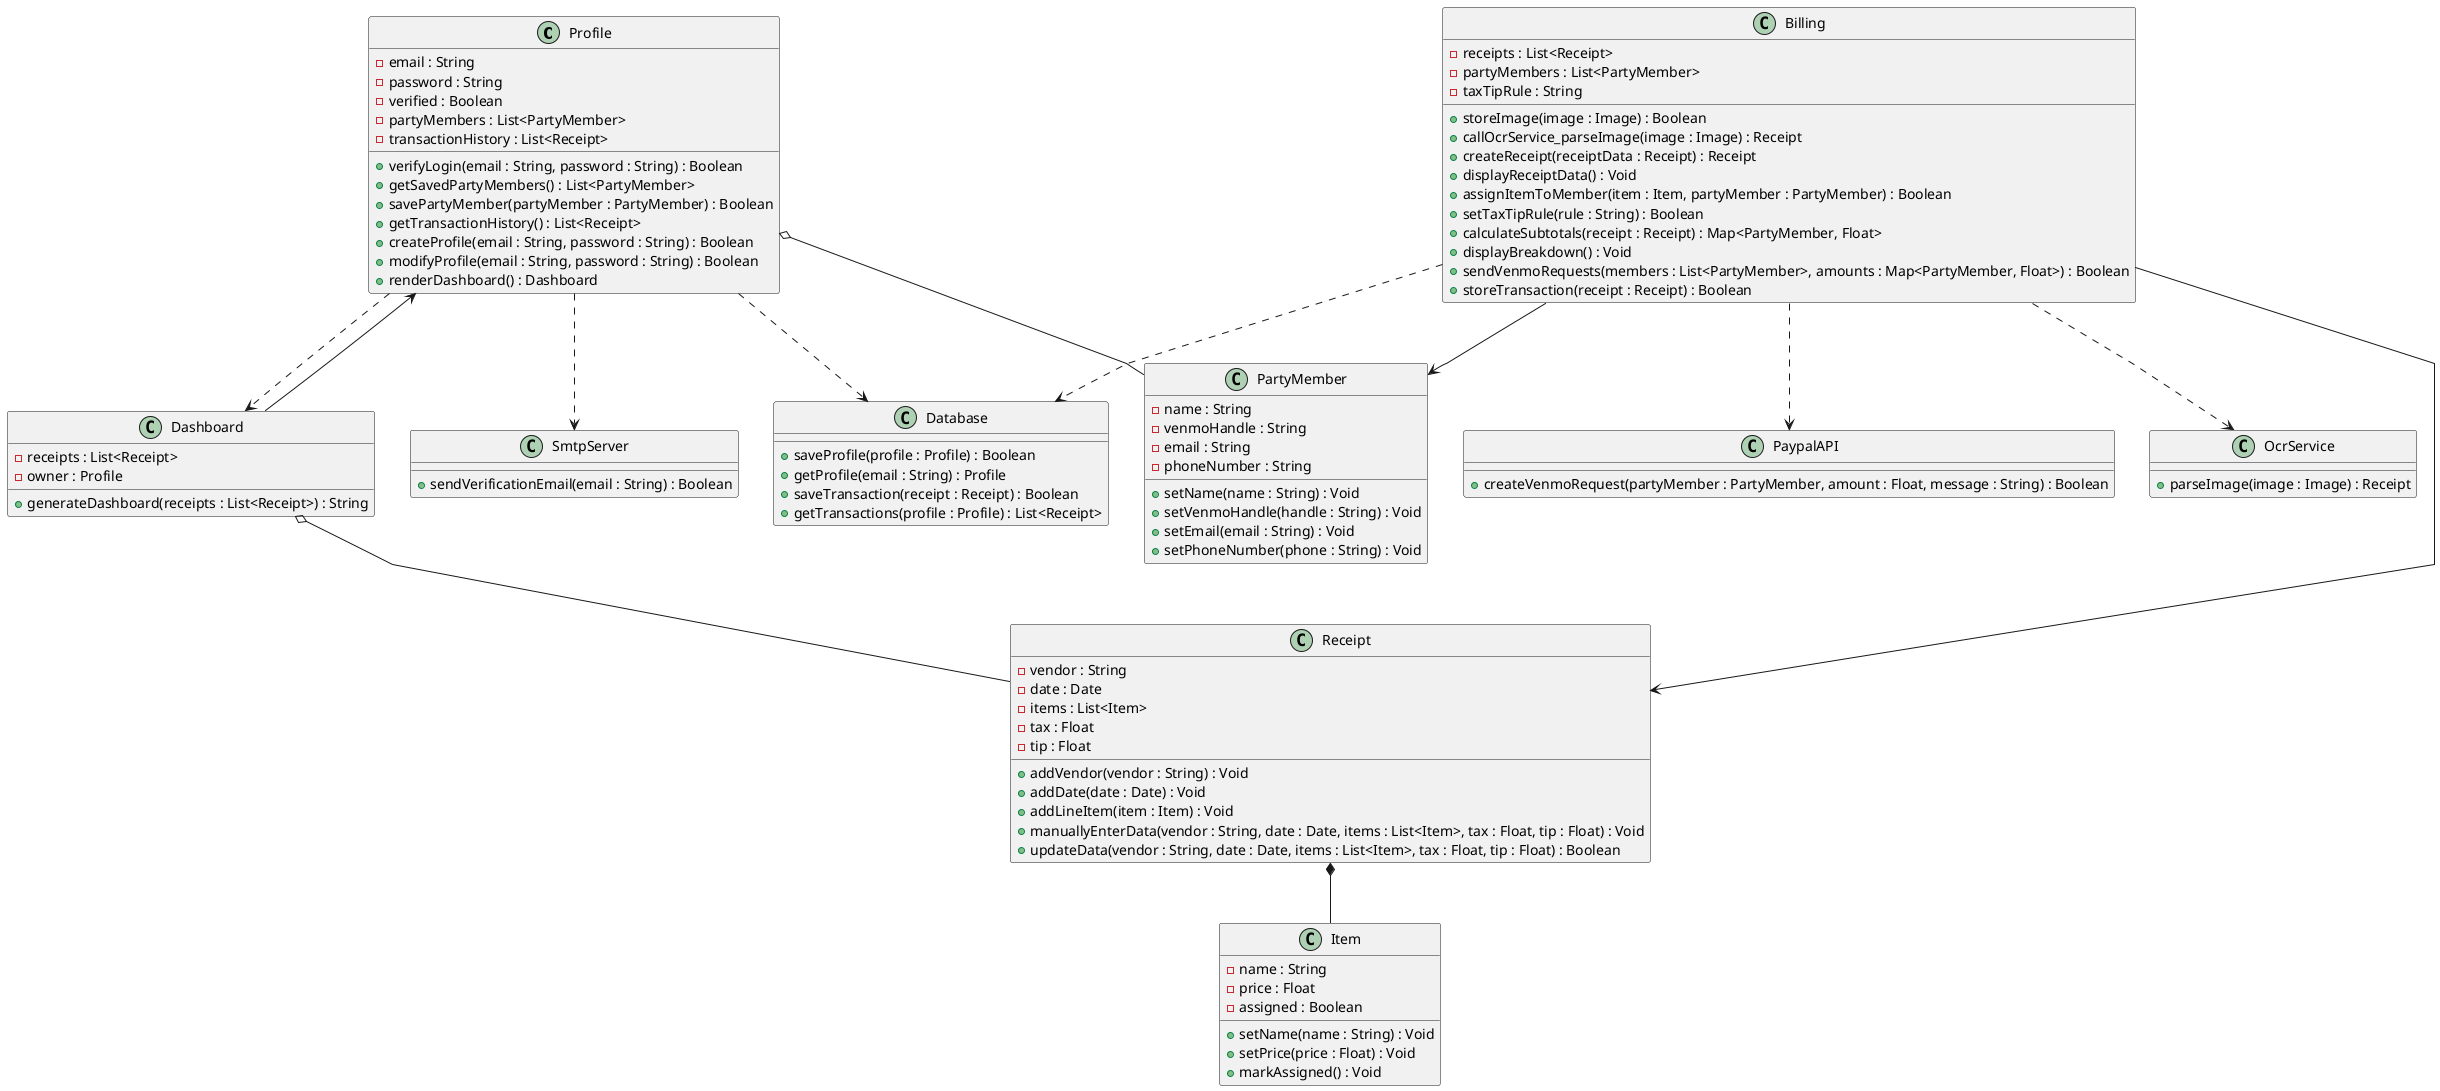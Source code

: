 @startuml

skinparam linetype polyline

class Profile {
    - email : String
    - password : String
    - verified : Boolean
    - partyMembers : List<PartyMember>
    - transactionHistory : List<Receipt>
    + verifyLogin(email : String, password : String) : Boolean
    + getSavedPartyMembers() : List<PartyMember>
    + savePartyMember(partyMember : PartyMember) : Boolean
    + getTransactionHistory() : List<Receipt>
    + createProfile(email : String, password : String) : Boolean
    + modifyProfile(email : String, password : String) : Boolean
    + renderDashboard() : Dashboard
}

class Dashboard {
    - receipts : List<Receipt>
    - owner : Profile
    + generateDashboard(receipts : List<Receipt>) : String
}

class Billing {
    - receipts : List<Receipt>
    - partyMembers : List<PartyMember>
    - taxTipRule : String
    + storeImage(image : Image) : Boolean
    + callOcrService_parseImage(image : Image) : Receipt
    + createReceipt(receiptData : Receipt) : Receipt
    + displayReceiptData() : Void
    + assignItemToMember(item : Item, partyMember : PartyMember) : Boolean
    + setTaxTipRule(rule : String) : Boolean
    + calculateSubtotals(receipt : Receipt) : Map<PartyMember, Float>
    + displayBreakdown() : Void
    + sendVenmoRequests(members : List<PartyMember>, amounts : Map<PartyMember, Float>) : Boolean
    + storeTransaction(receipt : Receipt) : Boolean
}

class Receipt {
    - vendor : String
    - date : Date
    - items : List<Item>
    - tax : Float
    - tip : Float
    + addVendor(vendor : String) : Void
    + addDate(date : Date) : Void
    + addLineItem(item : Item) : Void
    + manuallyEnterData(vendor : String, date : Date, items : List<Item>, tax : Float, tip : Float) : Void
    + updateData(vendor : String, date : Date, items : List<Item>, tax : Float, tip : Float) : Boolean
}

class Item {
    - name : String
    - price : Float
    - assigned : Boolean
    + setName(name : String) : Void
    + setPrice(price : Float) : Void
    + markAssigned() : Void
}

class PartyMember {
    - name : String
    - venmoHandle : String
    - email : String
    - phoneNumber : String
    + setName(name : String) : Void
    + setVenmoHandle(handle : String) : Void
    + setEmail(email : String) : Void
    + setPhoneNumber(phone : String) : Void
}

class OcrService {
    + parseImage(image : Image) : Receipt
}

class PaypalAPI {
    + createVenmoRequest(partyMember : PartyMember, amount : Float, message : String) : Boolean
}

class SmtpServer {
    + sendVerificationEmail(email : String) : Boolean
}

class Database {
    + saveProfile(profile : Profile) : Boolean
    + getProfile(email : String) : Profile
    + saveTransaction(receipt : Receipt) : Boolean
    + getTransactions(profile : Profile) : List<Receipt>
}

Dashboard o-- Receipt
Dashboard --> Profile
Receipt *-- Item
Billing --> Receipt
Billing --> PartyMember
Billing ..> OcrService
Billing ..> Database
Billing ..> PaypalAPI
Profile o-- PartyMember
Profile ..> SmtpServer
Profile ..> Dashboard
Profile ..> Database

@enduml